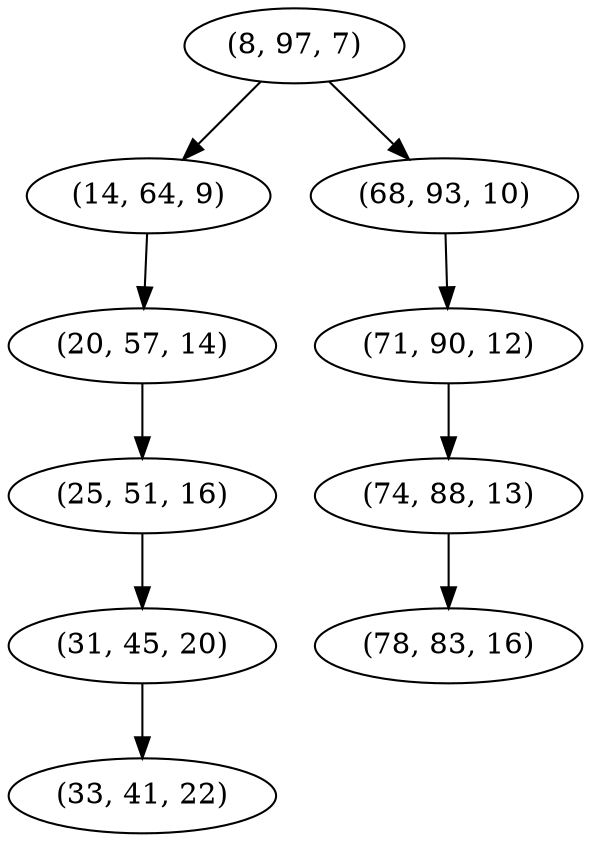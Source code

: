 digraph tree {
    "(8, 97, 7)";
    "(14, 64, 9)";
    "(20, 57, 14)";
    "(25, 51, 16)";
    "(31, 45, 20)";
    "(33, 41, 22)";
    "(68, 93, 10)";
    "(71, 90, 12)";
    "(74, 88, 13)";
    "(78, 83, 16)";
    "(8, 97, 7)" -> "(14, 64, 9)";
    "(8, 97, 7)" -> "(68, 93, 10)";
    "(14, 64, 9)" -> "(20, 57, 14)";
    "(20, 57, 14)" -> "(25, 51, 16)";
    "(25, 51, 16)" -> "(31, 45, 20)";
    "(31, 45, 20)" -> "(33, 41, 22)";
    "(68, 93, 10)" -> "(71, 90, 12)";
    "(71, 90, 12)" -> "(74, 88, 13)";
    "(74, 88, 13)" -> "(78, 83, 16)";
}
